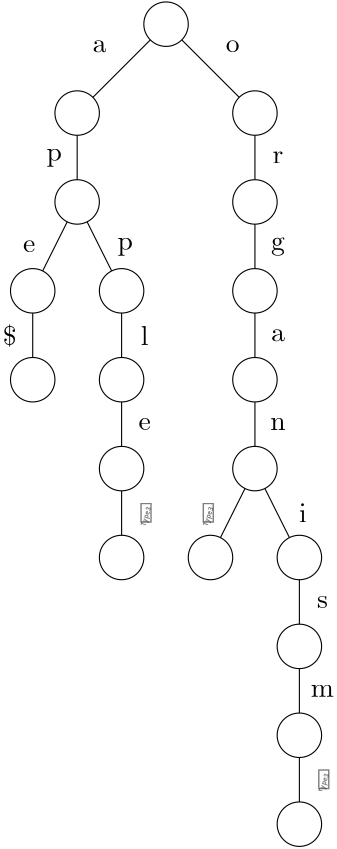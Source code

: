 <?xml version="1.0"?>
<!DOCTYPE ipe SYSTEM "ipe.dtd">
<ipe version="70005" creator="Ipe 7.1.1">
<info created="D:20140227144254" modified="D:20140227144338"/>
<ipestyle name="basic">
<symbol name="arrow/arc(spx)">
<path stroke="sym-stroke" fill="sym-stroke" pen="sym-pen">
0 0 m
-1 0.333 l
-1 -0.333 l
h
</path>
</symbol>
<symbol name="arrow/farc(spx)">
<path stroke="sym-stroke" fill="white" pen="sym-pen">
0 0 m
-1 0.333 l
-1 -0.333 l
h
</path>
</symbol>
<symbol name="mark/circle(sx)" transformations="translations">
<path fill="sym-stroke">
0.6 0 0 0.6 0 0 e
0.4 0 0 0.4 0 0 e
</path>
</symbol>
<symbol name="mark/disk(sx)" transformations="translations">
<path fill="sym-stroke">
0.6 0 0 0.6 0 0 e
</path>
</symbol>
<symbol name="mark/fdisk(sfx)" transformations="translations">
<group>
<path fill="sym-fill">
0.5 0 0 0.5 0 0 e
</path>
<path fill="sym-stroke" fillrule="eofill">
0.6 0 0 0.6 0 0 e
0.4 0 0 0.4 0 0 e
</path>
</group>
</symbol>
<symbol name="mark/box(sx)" transformations="translations">
<path fill="sym-stroke" fillrule="eofill">
-0.6 -0.6 m
0.6 -0.6 l
0.6 0.6 l
-0.6 0.6 l
h
-0.4 -0.4 m
0.4 -0.4 l
0.4 0.4 l
-0.4 0.4 l
h
</path>
</symbol>
<symbol name="mark/square(sx)" transformations="translations">
<path fill="sym-stroke">
-0.6 -0.6 m
0.6 -0.6 l
0.6 0.6 l
-0.6 0.6 l
h
</path>
</symbol>
<symbol name="mark/fsquare(sfx)" transformations="translations">
<group>
<path fill="sym-fill">
-0.5 -0.5 m
0.5 -0.5 l
0.5 0.5 l
-0.5 0.5 l
h
</path>
<path fill="sym-stroke" fillrule="eofill">
-0.6 -0.6 m
0.6 -0.6 l
0.6 0.6 l
-0.6 0.6 l
h
-0.4 -0.4 m
0.4 -0.4 l
0.4 0.4 l
-0.4 0.4 l
h
</path>
</group>
</symbol>
<symbol name="mark/cross(sx)" transformations="translations">
<group>
<path fill="sym-stroke">
-0.43 -0.57 m
0.57 0.43 l
0.43 0.57 l
-0.57 -0.43 l
h
</path>
<path fill="sym-stroke">
-0.43 0.57 m
0.57 -0.43 l
0.43 -0.57 l
-0.57 0.43 l
h
</path>
</group>
</symbol>
<symbol name="arrow/fnormal(spx)">
<path stroke="sym-stroke" fill="white" pen="sym-pen">
0 0 m
-1 0.333 l
-1 -0.333 l
h
</path>
</symbol>
<symbol name="arrow/pointed(spx)">
<path stroke="sym-stroke" fill="sym-stroke" pen="sym-pen">
0 0 m
-1 0.333 l
-0.8 0 l
-1 -0.333 l
h
</path>
</symbol>
<symbol name="arrow/fpointed(spx)">
<path stroke="sym-stroke" fill="white" pen="sym-pen">
0 0 m
-1 0.333 l
-0.8 0 l
-1 -0.333 l
h
</path>
</symbol>
<symbol name="arrow/linear(spx)">
<path stroke="sym-stroke" pen="sym-pen">
-1 0.333 m
0 0 l
-1 -0.333 l
</path>
</symbol>
<symbol name="arrow/fdouble(spx)">
<path stroke="sym-stroke" fill="white" pen="sym-pen">
0 0 m
-1 0.333 l
-1 -0.333 l
h
-1 0 m
-2 0.333 l
-2 -0.333 l
h
</path>
</symbol>
<symbol name="arrow/double(spx)">
<path stroke="sym-stroke" fill="sym-stroke" pen="sym-pen">
0 0 m
-1 0.333 l
-1 -0.333 l
h
-1 0 m
-2 0.333 l
-2 -0.333 l
h
</path>
</symbol>
<pen name="heavier" value="0.8"/>
<pen name="fat" value="1.2"/>
<pen name="ultrafat" value="2"/>
<symbolsize name="large" value="5"/>
<symbolsize name="small" value="2"/>
<symbolsize name="tiny" value="1.1"/>
<arrowsize name="large" value="10"/>
<arrowsize name="small" value="5"/>
<arrowsize name="tiny" value="3"/>
<color name="red" value="1 0 0"/>
<color name="green" value="0 1 0"/>
<color name="blue" value="0 0 1"/>
<color name="yellow" value="1 1 0"/>
<color name="orange" value="1 0.647 0"/>
<color name="gold" value="1 0.843 0"/>
<color name="purple" value="0.627 0.125 0.941"/>
<color name="gray" value="0.745"/>
<color name="brown" value="0.647 0.165 0.165"/>
<color name="navy" value="0 0 0.502"/>
<color name="pink" value="1 0.753 0.796"/>
<color name="seagreen" value="0.18 0.545 0.341"/>
<color name="turquoise" value="0.251 0.878 0.816"/>
<color name="violet" value="0.933 0.51 0.933"/>
<color name="darkblue" value="0 0 0.545"/>
<color name="darkcyan" value="0 0.545 0.545"/>
<color name="darkgray" value="0.663"/>
<color name="darkgreen" value="0 0.392 0"/>
<color name="darkmagenta" value="0.545 0 0.545"/>
<color name="darkorange" value="1 0.549 0"/>
<color name="darkred" value="0.545 0 0"/>
<color name="lightblue" value="0.678 0.847 0.902"/>
<color name="lightcyan" value="0.878 1 1"/>
<color name="lightgray" value="0.827"/>
<color name="lightgreen" value="0.565 0.933 0.565"/>
<color name="lightyellow" value="1 1 0.878"/>
<dashstyle name="dashed" value="[4] 0"/>
<dashstyle name="dotted" value="[1 3] 0"/>
<dashstyle name="dash dotted" value="[4 2 1 2] 0"/>
<dashstyle name="dash dot dotted" value="[4 2 1 2 1 2] 0"/>
<textsize name="large" value="\large"/>
<textsize name="Large" value="\Large"/>
<textsize name="LARGE" value="\LARGE"/>
<textsize name="huge" value="\huge"/>
<textsize name="Huge" value="\Huge"/>
<textsize name="small" value="\small"/>
<textsize name="footnote" value="\footnotesize"/>
<textsize name="tiny" value="\tiny"/>
<textstyle name="center" begin="\begin{center}" end="\end{center}"/>
<textstyle name="itemize" begin="\begin{itemize}" end="\end{itemize}"/>
<textstyle name="item" begin="\begin{itemize}\item{}" end="\end{itemize}"/>
<gridsize name="4 pts" value="4"/>
<gridsize name="8 pts (~3 mm)" value="8"/>
<gridsize name="16 pts (~6 mm)" value="16"/>
<gridsize name="32 pts (~12 mm)" value="32"/>
<gridsize name="10 pts (~3.5 mm)" value="10"/>
<gridsize name="20 pts (~7 mm)" value="20"/>
<gridsize name="14 pts (~5 mm)" value="14"/>
<gridsize name="28 pts (~10 mm)" value="28"/>
<gridsize name="56 pts (~20 mm)" value="56"/>
<anglesize name="90 deg" value="90"/>
<anglesize name="60 deg" value="60"/>
<anglesize name="45 deg" value="45"/>
<anglesize name="30 deg" value="30"/>
<anglesize name="22.5 deg" value="22.5"/>
<tiling name="falling" angle="-60" step="4" width="1"/>
<tiling name="rising" angle="30" step="4" width="1"/>
</ipestyle>
<page>
<layer name="alpha"/>
<view layers="alpha" active="alpha"/>
<group layer="alpha">
<use matrix="1 0 0 1 8 -8" name="mark/disk(sx)" pos="128 800" size="normal" stroke="white"/>
<path stroke="black">
8 0 0 8 136 792 e
</path>
</group>
<group matrix="1 0 0 1 -32 -32">
<use matrix="1 0 0 1 8 -8" name="mark/disk(sx)" pos="128 800" size="normal" stroke="white"/>
<path stroke="black">
8 0 0 8 136 792 e
</path>
</group>
<group matrix="1 0 0 1 32 -32">
<use matrix="1 0 0 1 8 -8" name="mark/disk(sx)" pos="128 800" size="normal" stroke="white"/>
<path stroke="black">
8 0 0 8 136 792 e
</path>
</group>
<path stroke="black">
130.343 786.343 m
109.657 765.657 l
</path>
<path stroke="black">
141.657 786.343 m
162.343 765.657 l
</path>
<text transformations="translations" pos="112 784" stroke="black" type="label" width="4.981" height="4.289" depth="0" halign="center" valign="center">a</text>
<text matrix="1 0 0 1 48 0" transformations="translations" pos="112 784" stroke="black" type="label" width="4.981" height="4.289" depth="0" halign="center" valign="center">o</text>
<group matrix="1 0 0 1 -32 -64">
<use matrix="1 0 0 1 8 -8" name="mark/disk(sx)" pos="128 800" size="normal" stroke="white"/>
<path stroke="black">
8 0 0 8 136 792 e
</path>
</group>
<group matrix="-1 0 0 1 256 -96">
<use matrix="1 0 0 1 8 -8" name="mark/disk(sx)" pos="128 800" size="normal" stroke="white"/>
<path stroke="black">
8 0 0 8 136 792 e
</path>
</group>
<group matrix="-1 0 0 1 224 -96">
<use matrix="1 0 0 1 8 -8" name="mark/disk(sx)" pos="128 800" size="normal" stroke="white"/>
<path stroke="black">
8 0 0 8 136 792 e
</path>
</group>
<group matrix="-1 0 0 1 224 -128">
<use matrix="1 0 0 1 8 -8" name="mark/disk(sx)" pos="128 800" size="normal" stroke="white"/>
<path stroke="black">
8 0 0 8 136 792 e
</path>
</group>
<group matrix="-1 0 0 1 256 -128">
<use matrix="1 0 0 1 8 -8" name="mark/disk(sx)" pos="128 800" size="normal" stroke="white"/>
<path stroke="black">
8 0 0 8 136 792 e
</path>
</group>
<group matrix="-1 0 0 1 256 -160">
<use matrix="1 0 0 1 8 -8" name="mark/disk(sx)" pos="128 800" size="normal" stroke="white"/>
<path stroke="black">
8 0 0 8 136 792 e
</path>
</group>
<group matrix="-1 0 0 1 256 -192">
<use matrix="1 0 0 1 8 -8" name="mark/disk(sx)" pos="128 800" size="normal" stroke="white"/>
<path stroke="black">
8 0 0 8 136 792 e
</path>
</group>
<group matrix="1 0 0 1 32 -64">
<use matrix="1 0 0 1 8 -8" name="mark/disk(sx)" pos="128 800" size="normal" stroke="white"/>
<path stroke="black">
8 0 0 8 136 792 e
</path>
</group>
<group matrix="1 0 0 1 32 -96">
<use matrix="1 0 0 1 8 -8" name="mark/disk(sx)" pos="128 800" size="normal" stroke="white"/>
<path stroke="black">
8 0 0 8 136 792 e
</path>
</group>
<group matrix="1 0 0 1 32 -128">
<use matrix="1 0 0 1 8 -8" name="mark/disk(sx)" pos="128 800" size="normal" stroke="white"/>
<path stroke="black">
8 0 0 8 136 792 e
</path>
</group>
<group matrix="1 0 0 1 32 -160">
<use matrix="1 0 0 1 8 -8" name="mark/disk(sx)" pos="128 800" size="normal" stroke="white"/>
<path stroke="black">
8 0 0 8 136 792 e
</path>
</group>
<group matrix="1 0 0 1 48 -192">
<use matrix="1 0 0 1 8 -8" name="mark/disk(sx)" pos="128 800" size="normal" stroke="white"/>
<path stroke="black">
8 0 0 8 136 792 e
</path>
</group>
<group matrix="1 0 0 1 48 -224">
<use matrix="1 0 0 1 8 -8" name="mark/disk(sx)" pos="128 800" size="normal" stroke="white"/>
<path stroke="black">
8 0 0 8 136 792 e
</path>
</group>
<group matrix="1 0 0 1 48 -256">
<use matrix="1 0 0 1 8 -8" name="mark/disk(sx)" pos="128 800" size="normal" stroke="white"/>
<path stroke="black">
8 0 0 8 136 792 e
</path>
</group>
<group matrix="1 0 0 1 48 -288">
<use matrix="1 0 0 1 8 -8" name="mark/disk(sx)" pos="128 800" size="normal" stroke="white"/>
<path stroke="black">
8 0 0 8 136 792 e
</path>
</group>
<group matrix="1 0 0 1 16 -192">
<use matrix="1 0 0 1 8 -8" name="mark/disk(sx)" pos="128 800" size="normal" stroke="white"/>
<path stroke="black">
8 0 0 8 136 792 e
</path>
</group>
<path stroke="black">
104 752 m
104 736 l
</path>
<path stroke="black">
168 752 m
168 736 l
</path>
<text matrix="1 0 0 1 0 4.60112" transformations="translations" pos="176.287 739.399" stroke="black" type="label" width="3.902" height="4.289" depth="0" halign="center" valign="center">r</text>
<path matrix="1 0 0 1 0 -32" stroke="black">
168 752 m
168 736 l
</path>
<text matrix="1 0 0 1 0 -27.3989" transformations="translations" pos="176.287 739.399" stroke="black" type="label" width="4.981" height="4.297" depth="1.93" halign="center" valign="center">g</text>
<path matrix="1 0 0 1 0 -64" stroke="black">
168 752 m
168 736 l
</path>
<text matrix="1 0 0 1 0 -59.3989" transformations="translations" pos="176.287 739.399" stroke="black" type="label" width="4.981" height="4.289" depth="0" halign="center" valign="center">a</text>
<path matrix="1 0 0 1 0 -96" stroke="black">
168 752 m
168 736 l
</path>
<text matrix="1 0 0 1 0 -91.3989" transformations="translations" pos="176.287 739.399" stroke="black" type="label" width="5.535" height="4.289" depth="0" halign="center" valign="center">n</text>
<path matrix="1 0 0 1 16 -160" stroke="black">
168 752 m
168 736 l
</path>
<text matrix="1 0 0 1 16 -155.399" transformations="translations" pos="176.287 739.399" stroke="black" type="label" width="3.93" height="4.289" depth="0" halign="center" valign="center">s</text>
<path matrix="1 0 0 1 16 -192" stroke="black">
168 752 m
168 736 l
</path>
<text matrix="1 0 0 1 16 -187.399" transformations="translations" pos="176.287 739.399" stroke="black" type="label" width="8.302" height="4.289" depth="0" halign="center" valign="center">m</text>
<path matrix="1 0 0 1 16 -224" stroke="black">
168 752 m
168 736 l
</path>
<text matrix="1 0 0 1 16 -219.399" transformations="translations" pos="176.287 739.399" stroke="black" type="label" width="4.981" height="7.475" depth="0.55" halign="center" valign="center">\$</text>
<text matrix="-1 0 0 1 272 4.601" transformations="translations" pos="176.287 739.399" stroke="black" type="label" width="5.535" height="4.297" depth="1.93" halign="center" valign="center">p</text>
<path matrix="1 0 0 1 -48 -64.0002" stroke="black">
168 752 m
168 736 l
</path>
<text matrix="1 0 0 1 -48 -59.3992" transformations="translations" pos="176.287 739.399" stroke="black" type="label" width="2.767" height="6.918" depth="0" halign="center" valign="center">l</text>
<path matrix="1 0 0 1 -48 -96.0002" stroke="black">
168 752 m
168 736 l
</path>
<text matrix="1 0 0 1 -48 -91.3992" transformations="translations" pos="176.287 739.399" stroke="black" type="label" width="4.428" height="4.289" depth="0" halign="center" valign="center">e</text>
<path matrix="1 0 0 1 -48 -128" stroke="black">
168 752 m
168 736 l
</path>
<text matrix="1 0 0 1 -48 -123.399" transformations="translations" pos="176.287 739.399" stroke="black" type="label" width="4.981" height="7.475" depth="0.55" halign="center" valign="center">\$</text>
<path matrix="-1 0 0 1 256 -64" stroke="black">
168 752 m
168 736 l
</path>
<text matrix="-1 0 0 1 256 -59.3989" transformations="translations" pos="176.287 739.399" stroke="black" type="label" width="4.981" height="7.475" depth="0.55" halign="center" valign="center">$\$$</text>
<path matrix="-1 0 0 1 208 0" stroke="black">
107.578 720.845 m
116.422 703.155 l
</path>
<text matrix="-1 0 0 1 263.032 -27.399" transformations="translations" pos="176.287 739.399" stroke="black" type="label" width="4.428" height="4.289" depth="0" halign="center" valign="center">e</text>
<path matrix="1 0 0 1 -0.00029124 -0.00041753" stroke="black">
107.578 720.845 m
116.422 703.155 l
</path>
<text matrix="1 0 0 1 -55.0327 -27.3994" transformations="translations" pos="176.287 739.399" stroke="black" type="label" width="5.535" height="4.297" depth="1.93" halign="center" valign="center">p</text>
<path matrix="1 0 0 1 64.0003 -96.0004" stroke="black">
107.578 720.845 m
116.422 703.155 l
</path>
<text matrix="1 0 0 1 8.96789 -123.399" transformations="translations" pos="176.287 739.399" stroke="black" type="label" width="2.767" height="6.654" depth="0" halign="center" valign="center">i</text>
<path matrix="-1 0 0 1 272 -96.0008" stroke="black">
107.578 720.845 m
116.422 703.155 l
</path>
<text matrix="-1 0 0 1 327.033 -123.4" transformations="translations" pos="176.287 739.399" stroke="black" type="label" width="4.981" height="7.475" depth="0.55" halign="center" valign="center">\$</text>
</page>
</ipe>
